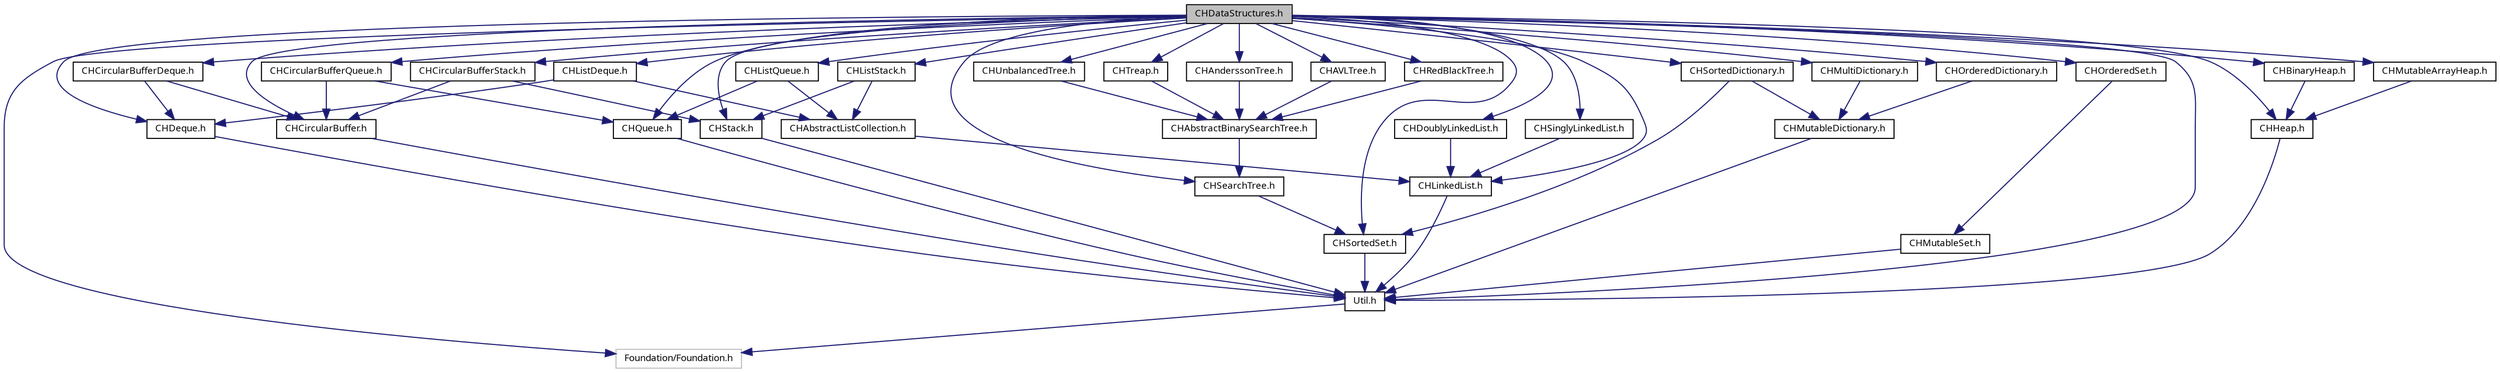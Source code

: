 digraph "CHDataStructures.h"
{
  bgcolor="transparent";
  edge [fontname="LucidaGrande",fontsize="9",labelfontname="LucidaGrande",labelfontsize="9"];
  node [fontname="LucidaGrande",fontsize="9",shape=record];
  Node1 [label="CHDataStructures.h",height=0.2,width=0.4,color="black", fillcolor="grey75", style="filled" fontcolor="black"];
  Node1 -> Node2 [color="midnightblue",fontsize="9",style="solid",fontname="LucidaGrande"];
  Node2 [label="Foundation/Foundation.h",height=0.2,width=0.4,color="grey75"];
  Node1 -> Node3 [color="midnightblue",fontsize="9",style="solid",fontname="LucidaGrande"];
  Node3 [label="CHDeque.h",height=0.2,width=0.4,color="black",URL="$_c_h_deque_8h.html",tooltip="A deque protocol with methods for insertion and removal on both ends."];
  Node3 -> Node4 [color="midnightblue",fontsize="9",style="solid",fontname="LucidaGrande"];
  Node4 [label="Util.h",height=0.2,width=0.4,color="black",URL="$_util_8h.html",tooltip="A group of utility C functions for simplifying common exceptions and logging."];
  Node4 -> Node2 [color="midnightblue",fontsize="9",style="solid",fontname="LucidaGrande"];
  Node1 -> Node5 [color="midnightblue",fontsize="9",style="solid",fontname="LucidaGrande"];
  Node5 [label="CHHeap.h",height=0.2,width=0.4,color="black",URL="$_c_h_heap_8h.html",tooltip="A heap protocol, suitable for use with many variations of the heap structure."];
  Node5 -> Node4 [color="midnightblue",fontsize="9",style="solid",fontname="LucidaGrande"];
  Node1 -> Node6 [color="midnightblue",fontsize="9",style="solid",fontname="LucidaGrande"];
  Node6 [label="CHLinkedList.h",height=0.2,width=0.4,color="black",URL="$_c_h_linked_list_8h.html",tooltip="A linked list protocol with methods that work for singly- or doubly-linked lists."];
  Node6 -> Node4 [color="midnightblue",fontsize="9",style="solid",fontname="LucidaGrande"];
  Node1 -> Node7 [color="midnightblue",fontsize="9",style="solid",fontname="LucidaGrande"];
  Node7 [label="CHQueue.h",height=0.2,width=0.4,color="black",URL="$_c_h_queue_8h.html",tooltip="A queue protocol with methods for FIFO (&quot;First In, First Out&quot;) operations."];
  Node7 -> Node4 [color="midnightblue",fontsize="9",style="solid",fontname="LucidaGrande"];
  Node1 -> Node8 [color="midnightblue",fontsize="9",style="solid",fontname="LucidaGrande"];
  Node8 [label="CHSearchTree.h",height=0.2,width=0.4,color="black",URL="$_c_h_search_tree_8h.html",tooltip="A protocol which specifes an interface for N-ary search trees."];
  Node8 -> Node9 [color="midnightblue",fontsize="9",style="solid",fontname="LucidaGrande"];
  Node9 [label="CHSortedSet.h",height=0.2,width=0.4,color="black",URL="$_c_h_sorted_set_8h.html",tooltip="A protocol which specifes an interface for sorted sets."];
  Node9 -> Node4 [color="midnightblue",fontsize="9",style="solid",fontname="LucidaGrande"];
  Node1 -> Node9 [color="midnightblue",fontsize="9",style="solid",fontname="LucidaGrande"];
  Node1 -> Node10 [color="midnightblue",fontsize="9",style="solid",fontname="LucidaGrande"];
  Node10 [label="CHStack.h",height=0.2,width=0.4,color="black",URL="$_c_h_stack_8h.html",tooltip="A stack protocol with methods for LIFO (&quot;Last In, First Out&quot;) operations."];
  Node10 -> Node4 [color="midnightblue",fontsize="9",style="solid",fontname="LucidaGrande"];
  Node1 -> Node11 [color="midnightblue",fontsize="9",style="solid",fontname="LucidaGrande"];
  Node11 [label="CHAnderssonTree.h",height=0.2,width=0.4,color="black",URL="$_c_h_andersson_tree_8h.html",tooltip="An AA-tree implementation of CHSearchTree."];
  Node11 -> Node12 [color="midnightblue",fontsize="9",style="solid",fontname="LucidaGrande"];
  Node12 [label="CHAbstractBinarySearchTree.h",height=0.2,width=0.4,color="black",URL="$_c_h_abstract_binary_search_tree_8h.html",tooltip="An abstract CHSearchTree implementation with many default method implementations."];
  Node12 -> Node8 [color="midnightblue",fontsize="9",style="solid",fontname="LucidaGrande"];
  Node1 -> Node13 [color="midnightblue",fontsize="9",style="solid",fontname="LucidaGrande"];
  Node13 [label="CHBinaryHeap.h",height=0.2,width=0.4,color="black",URL="$_c_h_binary_heap_8h.html",tooltip="A CHHeap implemented using a CFBinaryHeapRef internally."];
  Node13 -> Node5 [color="midnightblue",fontsize="9",style="solid",fontname="LucidaGrande"];
  Node1 -> Node14 [color="midnightblue",fontsize="9",style="solid",fontname="LucidaGrande"];
  Node14 [label="CHAVLTree.h",height=0.2,width=0.4,color="black",URL="$_c_h_a_v_l_tree_8h.html",tooltip="An AVL tree implementation of CHSearchTree."];
  Node14 -> Node12 [color="midnightblue",fontsize="9",style="solid",fontname="LucidaGrande"];
  Node1 -> Node15 [color="midnightblue",fontsize="9",style="solid",fontname="LucidaGrande"];
  Node15 [label="CHCircularBuffer.h",height=0.2,width=0.4,color="black",URL="$_c_h_circular_buffer_8h.html",tooltip="A circular buffer array."];
  Node15 -> Node4 [color="midnightblue",fontsize="9",style="solid",fontname="LucidaGrande"];
  Node1 -> Node16 [color="midnightblue",fontsize="9",style="solid",fontname="LucidaGrande"];
  Node16 [label="CHCircularBufferDeque.h",height=0.2,width=0.4,color="black",URL="$_c_h_circular_buffer_deque_8h.html",tooltip="A simple CHDeque implemented using a CHCircularBuffer."];
  Node16 -> Node3 [color="midnightblue",fontsize="9",style="solid",fontname="LucidaGrande"];
  Node16 -> Node15 [color="midnightblue",fontsize="9",style="solid",fontname="LucidaGrande"];
  Node1 -> Node17 [color="midnightblue",fontsize="9",style="solid",fontname="LucidaGrande"];
  Node17 [label="CHCircularBufferQueue.h",height=0.2,width=0.4,color="black",URL="$_c_h_circular_buffer_queue_8h.html",tooltip="A simple CHQueue implemented using a CHCircularBuffer."];
  Node17 -> Node7 [color="midnightblue",fontsize="9",style="solid",fontname="LucidaGrande"];
  Node17 -> Node15 [color="midnightblue",fontsize="9",style="solid",fontname="LucidaGrande"];
  Node1 -> Node18 [color="midnightblue",fontsize="9",style="solid",fontname="LucidaGrande"];
  Node18 [label="CHCircularBufferStack.h",height=0.2,width=0.4,color="black",URL="$_c_h_circular_buffer_stack_8h.html",tooltip="A simple CHStack implemented using a CHCircularBuffer."];
  Node18 -> Node10 [color="midnightblue",fontsize="9",style="solid",fontname="LucidaGrande"];
  Node18 -> Node15 [color="midnightblue",fontsize="9",style="solid",fontname="LucidaGrande"];
  Node1 -> Node19 [color="midnightblue",fontsize="9",style="solid",fontname="LucidaGrande"];
  Node19 [label="CHDoublyLinkedList.h",height=0.2,width=0.4,color="black",URL="$_c_h_doubly_linked_list_8h.html",tooltip="A standard doubly-linked list implementation with pointers to head and tail."];
  Node19 -> Node6 [color="midnightblue",fontsize="9",style="solid",fontname="LucidaGrande"];
  Node1 -> Node20 [color="midnightblue",fontsize="9",style="solid",fontname="LucidaGrande"];
  Node20 [label="CHListDeque.h",height=0.2,width=0.4,color="black",URL="$_c_h_list_deque_8h.html",tooltip="A simple CHDeque implemented using a CHDoublyLinkedList."];
  Node20 -> Node3 [color="midnightblue",fontsize="9",style="solid",fontname="LucidaGrande"];
  Node20 -> Node21 [color="midnightblue",fontsize="9",style="solid",fontname="LucidaGrande"];
  Node21 [label="CHAbstractListCollection.h",height=0.2,width=0.4,color="black",URL="$_c_h_abstract_list_collection_8h.html",tooltip="An abstract class which implements common behaviors of list-based collections."];
  Node21 -> Node6 [color="midnightblue",fontsize="9",style="solid",fontname="LucidaGrande"];
  Node1 -> Node22 [color="midnightblue",fontsize="9",style="solid",fontname="LucidaGrande"];
  Node22 [label="CHListQueue.h",height=0.2,width=0.4,color="black",URL="$_c_h_list_queue_8h.html",tooltip="A simple CHQueue implemented using a CHSinglyLinkedList."];
  Node22 -> Node7 [color="midnightblue",fontsize="9",style="solid",fontname="LucidaGrande"];
  Node22 -> Node21 [color="midnightblue",fontsize="9",style="solid",fontname="LucidaGrande"];
  Node1 -> Node23 [color="midnightblue",fontsize="9",style="solid",fontname="LucidaGrande"];
  Node23 [label="CHListStack.h",height=0.2,width=0.4,color="black",URL="$_c_h_list_stack_8h.html",tooltip="A simple CHStack implemented using a CHSinglyLinkedList."];
  Node23 -> Node10 [color="midnightblue",fontsize="9",style="solid",fontname="LucidaGrande"];
  Node23 -> Node21 [color="midnightblue",fontsize="9",style="solid",fontname="LucidaGrande"];
  Node1 -> Node24 [color="midnightblue",fontsize="9",style="solid",fontname="LucidaGrande"];
  Node24 [label="CHMultiDictionary.h",height=0.2,width=0.4,color="black",URL="$_c_h_multi_dictionary_8h.html",tooltip="A multimap in which multiple values may be associated with a given key."];
  Node24 -> Node25 [color="midnightblue",fontsize="9",style="solid",fontname="LucidaGrande"];
  Node25 [label="CHMutableDictionary.h",height=0.2,width=0.4,color="black",URL="$_c_h_mutable_dictionary_8h.html",tooltip="A mutable dictionary class."];
  Node25 -> Node4 [color="midnightblue",fontsize="9",style="solid",fontname="LucidaGrande"];
  Node1 -> Node26 [color="midnightblue",fontsize="9",style="solid",fontname="LucidaGrande"];
  Node26 [label="CHMutableArrayHeap.h",height=0.2,width=0.4,color="black",URL="$_c_h_mutable_array_heap_8h.html",tooltip="A simple CHHeap implemented as a subclass of NSMutableArray."];
  Node26 -> Node5 [color="midnightblue",fontsize="9",style="solid",fontname="LucidaGrande"];
  Node1 -> Node27 [color="midnightblue",fontsize="9",style="solid",fontname="LucidaGrande"];
  Node27 [label="CHOrderedDictionary.h",height=0.2,width=0.4,color="black",URL="$_c_h_ordered_dictionary_8h.html",tooltip="A dictionary which enumerates keys in the order in which they are inserted."];
  Node27 -> Node25 [color="midnightblue",fontsize="9",style="solid",fontname="LucidaGrande"];
  Node1 -> Node28 [color="midnightblue",fontsize="9",style="solid",fontname="LucidaGrande"];
  Node28 [label="CHOrderedSet.h",height=0.2,width=0.4,color="black",URL="$_c_h_ordered_set_8h.html",tooltip="A set which also maintains order of insertion, including manual reordering."];
  Node28 -> Node29 [color="midnightblue",fontsize="9",style="solid",fontname="LucidaGrande"];
  Node29 [label="CHMutableSet.h",height=0.2,width=0.4,color="black",URL="$_c_h_mutable_set_8h.html",tooltip="A mutable set class."];
  Node29 -> Node4 [color="midnightblue",fontsize="9",style="solid",fontname="LucidaGrande"];
  Node1 -> Node30 [color="midnightblue",fontsize="9",style="solid",fontname="LucidaGrande"];
  Node30 [label="CHRedBlackTree.h",height=0.2,width=0.4,color="black",URL="$_c_h_red_black_tree_8h.html",tooltip="A Red-Black tree implementation of CHSearchTree."];
  Node30 -> Node12 [color="midnightblue",fontsize="9",style="solid",fontname="LucidaGrande"];
  Node1 -> Node31 [color="midnightblue",fontsize="9",style="solid",fontname="LucidaGrande"];
  Node31 [label="CHSinglyLinkedList.h",height=0.2,width=0.4,color="black",URL="$_c_h_singly_linked_list_8h.html",tooltip="A standard singly-linked list implementation with pointers to head and tail."];
  Node31 -> Node6 [color="midnightblue",fontsize="9",style="solid",fontname="LucidaGrande"];
  Node1 -> Node32 [color="midnightblue",fontsize="9",style="solid",fontname="LucidaGrande"];
  Node32 [label="CHSortedDictionary.h",height=0.2,width=0.4,color="black",URL="$_c_h_sorted_dictionary_8h.html",tooltip="A dictionary which enumerates keys according to their natural sorted order."];
  Node32 -> Node25 [color="midnightblue",fontsize="9",style="solid",fontname="LucidaGrande"];
  Node32 -> Node9 [color="midnightblue",fontsize="9",style="solid",fontname="LucidaGrande"];
  Node1 -> Node33 [color="midnightblue",fontsize="9",style="solid",fontname="LucidaGrande"];
  Node33 [label="CHTreap.h",height=0.2,width=0.4,color="black",URL="$_c_h_treap_8h.html",tooltip="A Treap implementation of CHSearchTree."];
  Node33 -> Node12 [color="midnightblue",fontsize="9",style="solid",fontname="LucidaGrande"];
  Node1 -> Node34 [color="midnightblue",fontsize="9",style="solid",fontname="LucidaGrande"];
  Node34 [label="CHUnbalancedTree.h",height=0.2,width=0.4,color="black",URL="$_c_h_unbalanced_tree_8h.html",tooltip="A generic, unbalanced implementation of CHSearchTree."];
  Node34 -> Node12 [color="midnightblue",fontsize="9",style="solid",fontname="LucidaGrande"];
  Node1 -> Node4 [color="midnightblue",fontsize="9",style="solid",fontname="LucidaGrande"];
}
